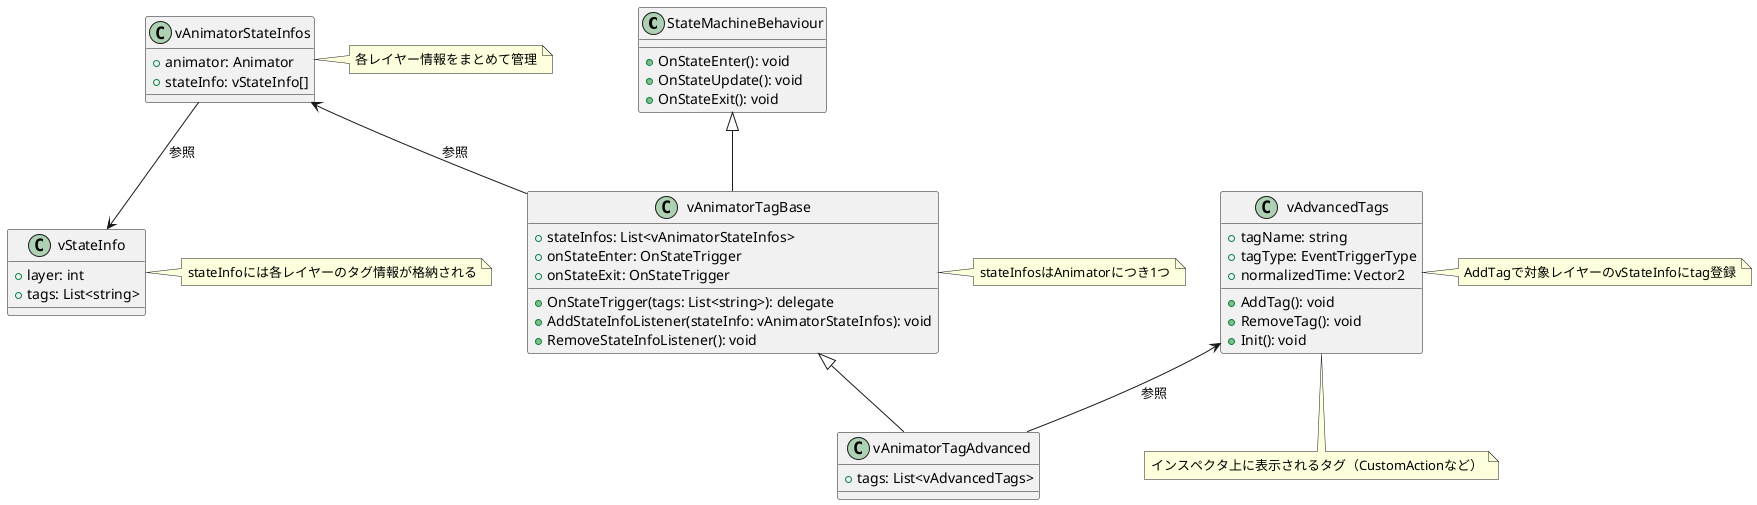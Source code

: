 @startuml anim_tag_class

class StateMachineBehaviour {
    + OnStateEnter(): void
    + OnStateUpdate(): void
    + OnStateExit(): void
}

class vAnimatorStateInfos {
    + animator: Animator
    + stateInfo: vStateInfo[]
}

note right of vAnimatorStateInfos : 各レイヤー情報をまとめて管理

class vStateInfo {
    + layer: int
    + tags: List<string>
}

vAnimatorStateInfos --> vStateInfo : 参照

note right of vStateInfo : stateInfoには各レイヤーのタグ情報が格納される

class vAnimatorTagBase {
    + OnStateTrigger(tags: List<string>): delegate
    + stateInfos: List<vAnimatorStateInfos>
    + onStateEnter: OnStateTrigger
    + onStateExit: OnStateTrigger
    + AddStateInfoListener(stateInfo: vAnimatorStateInfos): void
    + RemoveStateInfoListener(): void
}

vAnimatorStateInfos <-- vAnimatorTagBase : 参照

note right of vAnimatorTagBase : stateInfosはAnimatorにつき1つ

class vAnimatorTagAdvanced {
    + tags: List<vAdvancedTags>

}

class vAdvancedTags {
    + tagName: string
    + tagType: EventTriggerType
    + normalizedTime: Vector2
    + AddTag(): void
    + RemoveTag(): void
    + Init(): void
}

note right of vAdvancedTags : AddTagで対象レイヤーのvStateInfoにtag登録
note bottom of vAdvancedTags : インスペクタ上に表示されるタグ（CustomActionなど）

StateMachineBehaviour <|-- vAnimatorTagBase
vAnimatorTagBase <|-- vAnimatorTagAdvanced
vAdvancedTags <-- vAnimatorTagAdvanced : 参照

@enduml